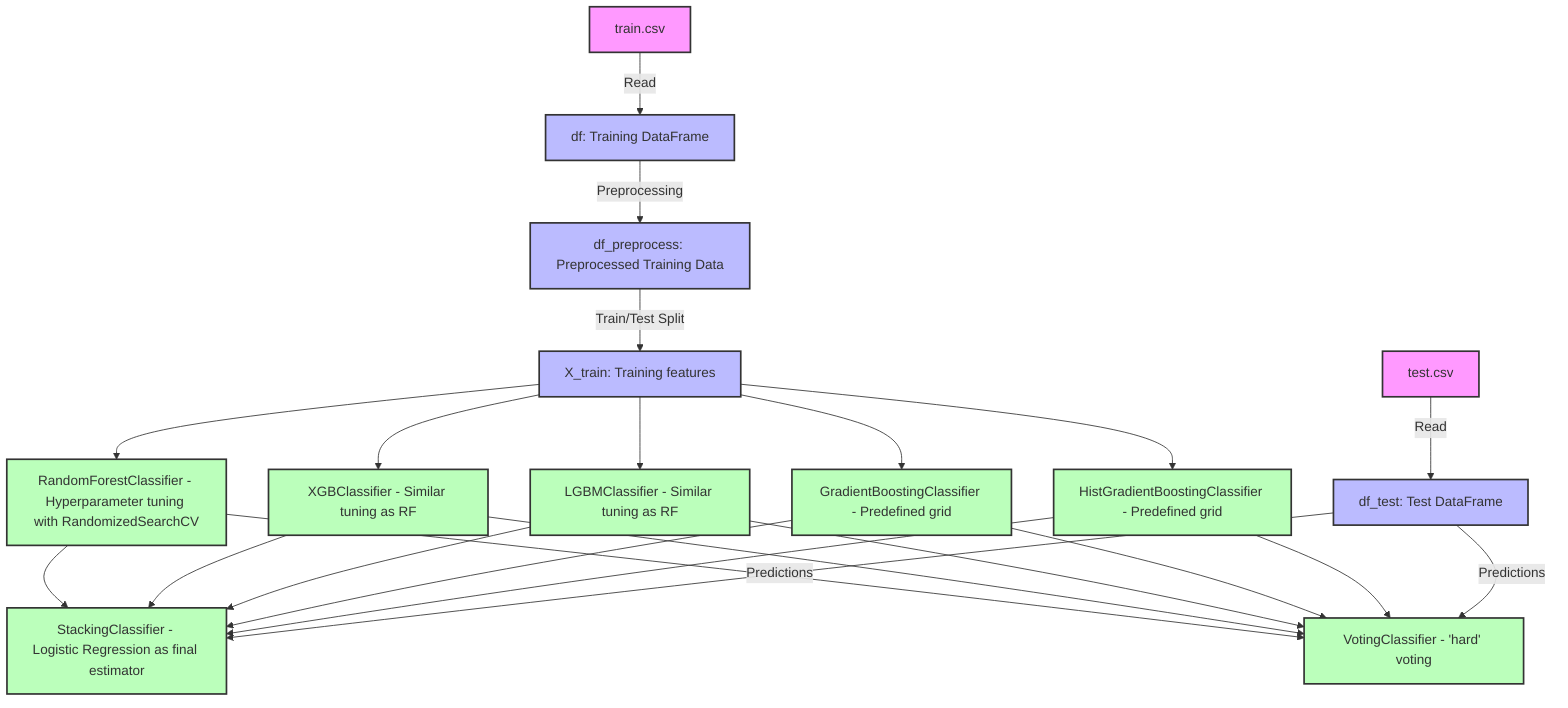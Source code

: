 flowchart TD
    %% Data Sources
    trainCSV["train.csv"]:::dataSource -->|Read| df["df: Training DataFrame"]:::dataVariable
    testCSV["test.csv"]:::dataSource -->|Read| df_test["df_test: Test DataFrame"]:::dataVariable

    %% Data Preprocessing
    df -->|Preprocessing| df_preprocess["df_preprocess: Preprocessed Training Data"]:::dataVariable

    %% Train/Test Split
    df_preprocess -->|Train/Test Split| X_train["X_train: Training features"]:::dataVariable

    %% Model Training
    X_train --> RFModel["RandomForestClassifier - Hyperparameter tuning with RandomizedSearchCV"]:::model
    X_train --> XGBModel["XGBClassifier - Similar tuning as RF"]:::model
    X_train --> LGBMModel["LGBMClassifier - Similar tuning as RF"]:::model
    X_train --> GBModel["GradientBoostingClassifier - Predefined grid"]:::model
    X_train --> HGBModel["HistGradientBoostingClassifier - Predefined grid"]:::model

    %% Ensemble Methods
    RFModel --> Stacking["StackingClassifier - Logistic Regression as final estimator"]:::model
    XGBModel --> Stacking
    LGBMModel --> Stacking
    GBModel --> Stacking
    HGBModel --> Stacking

    RFModel --> Voting["VotingClassifier - 'hard' voting"]:::model
    XGBModel --> Voting
    LGBMModel --> Voting
    GBModel --> Voting
    HGBModel --> Voting

    %% Final Predictions
    df_test -->|Predictions| Stacking
    df_test -->|Predictions| Voting

    classDef dataSource fill:#f9f,stroke:#333,stroke-width:2px;
    classDef dataVariable fill:#bbf,stroke:#333,stroke-width:2px;
    classDef model fill:#bfb,stroke:#333,stroke-width:2px;